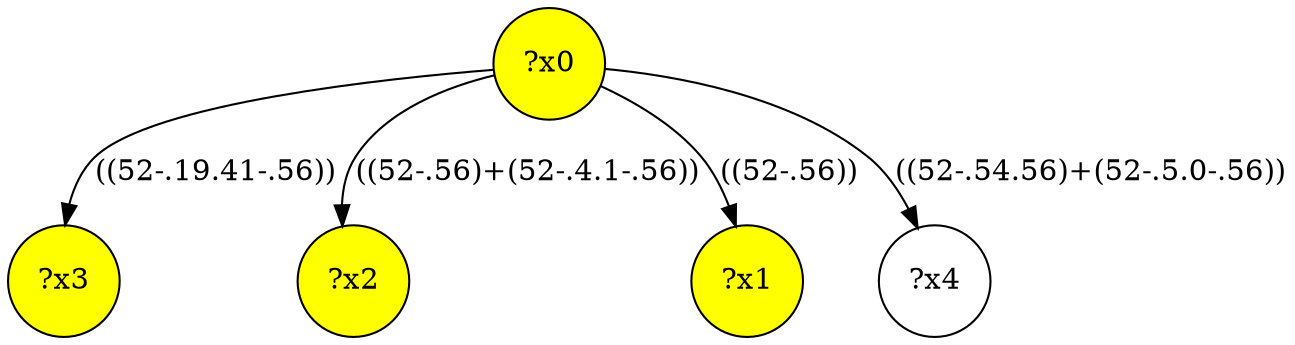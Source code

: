 digraph g {
	x3 [fillcolor="yellow", style="filled," shape=circle, label="?x3"];
	x2 [fillcolor="yellow", style="filled," shape=circle, label="?x2"];
	x1 [fillcolor="yellow", style="filled," shape=circle, label="?x1"];
	x0 [fillcolor="yellow", style="filled," shape=circle, label="?x0"];
	x0 -> x1 [label="((52-.56))"];
	x0 -> x2 [label="((52-.56)+(52-.4.1-.56))"];
	x0 -> x3 [label="((52-.19.41-.56))"];
	x4 [shape=circle, label="?x4"];
	x0 -> x4 [label="((52-.54.56)+(52-.5.0-.56))"];
}
